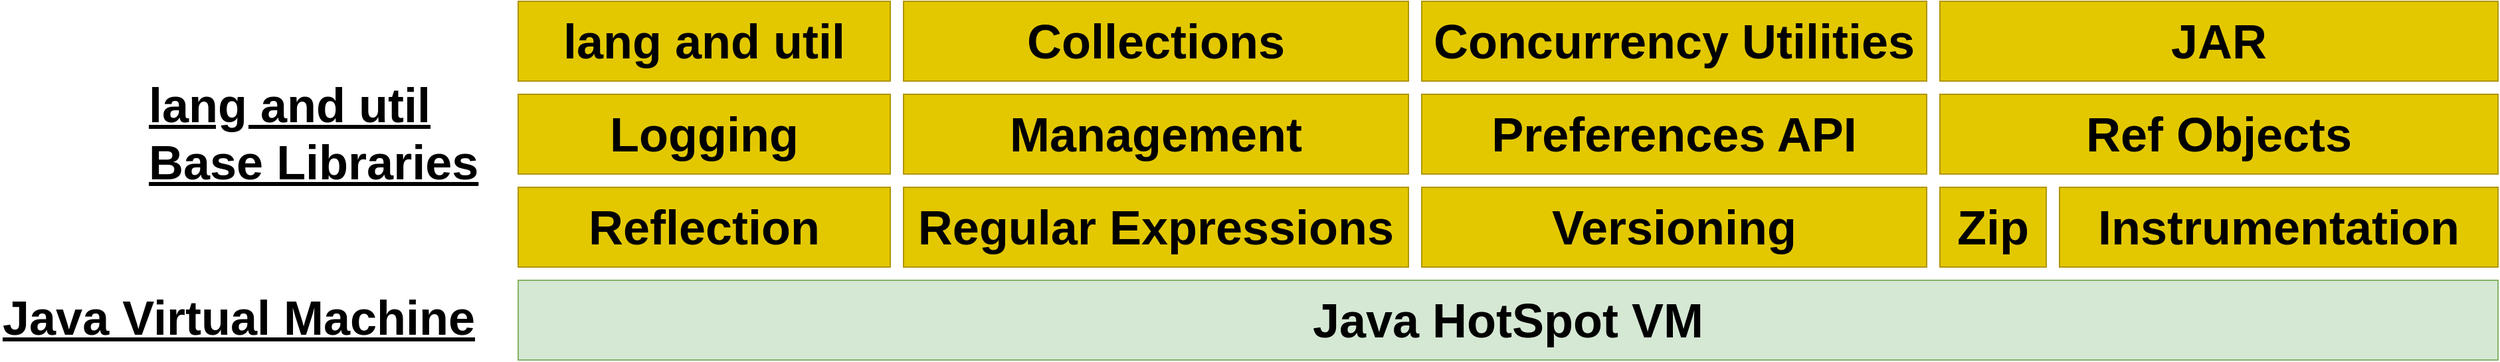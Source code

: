 <mxfile version="21.2.1" type="github">
  <diagram name="第 1 页" id="e0v4SnkxaWRDu-nPqgIv">
    <mxGraphModel dx="1986" dy="-822" grid="1" gridSize="10" guides="1" tooltips="1" connect="1" arrows="1" fold="1" page="1" pageScale="1" pageWidth="3000" pageHeight="2000" math="0" shadow="0">
      <root>
        <mxCell id="0" />
        <mxCell id="1" parent="0" />
        <mxCell id="uxTEpEnqK7FpSmuJOx9n-1" value="&lt;a style=&quot;color: rgb(0, 0, 0); font-family: Arial, Helvetica, sans-serif; font-weight: bold; text-decoration-line: none; font-size: 36px;&quot; class=&quot;atext&quot; href=&quot;https://docs.oracle.com/javase/7/docs/technotes/guides/vm/index.html&quot; alt=&quot;Java HotSpot VM&quot;&gt;Java HotSpot VM&lt;/a&gt;" style="rounded=0;whiteSpace=wrap;html=1;fillColor=#d5e8d4;strokeColor=#82b366;verticalAlign=middle;" vertex="1" parent="1">
          <mxGeometry x="880" y="3770" width="1490" height="60" as="geometry" />
        </mxCell>
        <mxCell id="uxTEpEnqK7FpSmuJOx9n-5" value="&lt;a style=&quot;color: rgb(0, 0, 0); font-family: Arial, Helvetica, sans-serif; font-weight: bold; text-decoration-line: none;&quot; alt=&quot;Introspection of loaded classes and objects&quot; class=&quot;atext&quot; href=&quot;https://docs.oracle.com/javase/7/docs/technotes/guides/reflection/index.html&quot;&gt;&lt;font style=&quot;font-size: 36px;&quot;&gt;Reflection&lt;/font&gt;&lt;/a&gt;" style="rounded=0;whiteSpace=wrap;html=1;fontSize=36;fillColor=#e3c800;strokeColor=#B09500;fontColor=#000000;" vertex="1" parent="1">
          <mxGeometry x="880" y="3700" width="280" height="60" as="geometry" />
        </mxCell>
        <mxCell id="uxTEpEnqK7FpSmuJOx9n-6" value="&lt;a style=&quot;color: rgb(0, 0, 0); font-family: Arial, Helvetica, sans-serif; font-weight: bold; text-decoration-line: none;&quot; class=&quot;atext&quot; href=&quot;https://docs.oracle.com/javase/7/docs/api/java/util/regex/package-summary.html&quot; alt=&quot;Regular expressions&quot;&gt;&lt;font style=&quot;font-size: 36px;&quot;&gt;Regular Expressions&lt;/font&gt;&lt;/a&gt;" style="rounded=0;whiteSpace=wrap;html=1;fontSize=36;fillColor=#e3c800;strokeColor=#B09500;fontColor=#000000;" vertex="1" parent="1">
          <mxGeometry x="1170" y="3700" width="380" height="60" as="geometry" />
        </mxCell>
        <mxCell id="uxTEpEnqK7FpSmuJOx9n-7" value="&lt;a style=&quot;color: rgb(0, 0, 0); font-family: Arial, Helvetica, sans-serif; font-weight: bold; text-decoration-line: none;&quot; alt=&quot;Package Version Identification&quot; class=&quot;atext&quot; href=&quot;https://docs.oracle.com/javase/7/docs/technotes/guides/versioning/index.html&quot;&gt;Versioning&lt;/a&gt;" style="rounded=0;whiteSpace=wrap;html=1;fontSize=36;fillColor=#e3c800;strokeColor=#B09500;fontColor=#000000;" vertex="1" parent="1">
          <mxGeometry x="1560" y="3700" width="380" height="60" as="geometry" />
        </mxCell>
        <mxCell id="uxTEpEnqK7FpSmuJOx9n-8" value="&lt;a style=&quot;color: rgb(0, 0, 0); font-family: Arial, Helvetica, sans-serif; font-weight: bold; text-decoration-line: none;&quot; alt=&quot;Reading and writing ZIP and GZIP file formats&quot; class=&quot;atext&quot; href=&quot;https://docs.oracle.com/javase/7/docs/api/java/util/zip/package-summary.html&quot;&gt;&lt;font style=&quot;font-size: 36px;&quot;&gt;Zip&lt;/font&gt;&lt;/a&gt;" style="rounded=0;whiteSpace=wrap;html=1;fontSize=36;fillColor=#e3c800;strokeColor=#B09500;fontColor=#000000;" vertex="1" parent="1">
          <mxGeometry x="1950" y="3700" width="80" height="60" as="geometry" />
        </mxCell>
        <mxCell id="uxTEpEnqK7FpSmuJOx9n-9" value="&lt;a style=&quot;color: rgb(0, 0, 0); font-family: Arial, Helvetica, sans-serif; font-weight: bold; text-decoration-line: none;&quot; alt=&quot;instrumentation&quot; class=&quot;atext&quot; href=&quot;https://docs.oracle.com/javase/7/docs/technotes/guides/instrumentation/index.html&quot;&gt;Instrumentation&lt;/a&gt;" style="rounded=0;whiteSpace=wrap;html=1;fontSize=36;fillColor=#e3c800;strokeColor=#B09500;fontColor=#000000;" vertex="1" parent="1">
          <mxGeometry x="2040" y="3700" width="330" height="60" as="geometry" />
        </mxCell>
        <mxCell id="uxTEpEnqK7FpSmuJOx9n-10" value="&lt;a style=&quot;color: rgb(0, 0, 0); font-family: Arial, Helvetica, sans-serif; font-weight: bold; text-decoration-line: none;&quot; class=&quot;atext&quot; href=&quot;https://docs.oracle.com/javase/7/docs/technotes/guides/logging/index.html&quot; alt=&quot;Logging features&quot;&gt;Logging&lt;/a&gt;" style="rounded=0;whiteSpace=wrap;html=1;fontSize=36;fillColor=#e3c800;strokeColor=#B09500;fontColor=#000000;" vertex="1" parent="1">
          <mxGeometry x="880" y="3630" width="280" height="60" as="geometry" />
        </mxCell>
        <mxCell id="uxTEpEnqK7FpSmuJOx9n-11" value="&lt;a style=&quot;color: rgb(0, 0, 0); font-family: Arial, Helvetica, sans-serif; font-weight: bold; text-decoration-line: none;&quot; alt=&quot;Java virtual machine monitoring and management&quot; class=&quot;atext&quot; href=&quot;https://docs.oracle.com/javase/7/docs/technotes/guides/management/index.html&quot;&gt;Management&lt;/a&gt;" style="rounded=0;whiteSpace=wrap;html=1;fontSize=36;fillColor=#e3c800;strokeColor=#B09500;fontColor=#000000;" vertex="1" parent="1">
          <mxGeometry x="1170" y="3630" width="380" height="60" as="geometry" />
        </mxCell>
        <mxCell id="uxTEpEnqK7FpSmuJOx9n-12" value="&lt;a style=&quot;color: rgb(0, 0, 0); font-family: Arial, Helvetica, sans-serif; font-weight: bold; text-decoration-line: none;&quot; class=&quot;atext&quot; href=&quot;https://docs.oracle.com/javase/7/docs/technotes/guides/preferences/index.html&quot; alt=&quot;Preferences&quot;&gt;Preferences API&lt;/a&gt;" style="rounded=0;whiteSpace=wrap;html=1;fontSize=36;fillColor=#e3c800;strokeColor=#B09500;fontColor=#000000;" vertex="1" parent="1">
          <mxGeometry x="1560" y="3630" width="380" height="60" as="geometry" />
        </mxCell>
        <mxCell id="uxTEpEnqK7FpSmuJOx9n-14" value="&lt;a style=&quot;color: rgb(0, 0, 0); font-family: Arial, Helvetica, sans-serif; font-weight: bold; text-decoration-line: none;&quot; class=&quot;atext&quot; href=&quot;https://docs.oracle.com/javase/7/docs/api/java/lang/ref/package-summary.html&quot; alt=&quot;Reference Objects API&quot;&gt;Ref Objects&lt;/a&gt;" style="rounded=0;whiteSpace=wrap;html=1;fontSize=36;fillColor=#e3c800;strokeColor=#B09500;fontColor=#000000;" vertex="1" parent="1">
          <mxGeometry x="1950" y="3630" width="420" height="60" as="geometry" />
        </mxCell>
        <mxCell id="uxTEpEnqK7FpSmuJOx9n-15" value="&lt;a style=&quot;color: rgb(0, 0, 0); font-family: Arial, Helvetica, sans-serif; font-weight: bold; text-decoration-line: none;&quot; alt=&quot;java.lang and java.util packages&quot; class=&quot;atext&quot; href=&quot;https://docs.oracle.com/javase/7/docs/technotes/guides/lang/index.html&quot;&gt;lang and util&lt;/a&gt;" style="rounded=0;whiteSpace=wrap;html=1;fontSize=36;fillColor=#e3c800;strokeColor=#B09500;fontColor=#000000;" vertex="1" parent="1">
          <mxGeometry x="880" y="3560" width="280" height="60" as="geometry" />
        </mxCell>
        <mxCell id="uxTEpEnqK7FpSmuJOx9n-16" value="&lt;a style=&quot;color: rgb(0, 0, 0); font-family: Arial, Helvetica, sans-serif; font-weight: bold; text-decoration-line: none;&quot; alt=&quot;Framework for representing and manipulating collections&quot; class=&quot;atext&quot; href=&quot;https://docs.oracle.com/javase/7/docs/technotes/guides/collections/index.html&quot;&gt;Collections&lt;/a&gt;" style="rounded=0;whiteSpace=wrap;html=1;fontSize=36;fillColor=#e3c800;strokeColor=#B09500;fontColor=#000000;" vertex="1" parent="1">
          <mxGeometry x="1170" y="3560" width="380" height="60" as="geometry" />
        </mxCell>
        <mxCell id="uxTEpEnqK7FpSmuJOx9n-17" value="&lt;a style=&quot;color: rgb(0, 0, 0); font-family: Arial, Helvetica, sans-serif; font-weight: bold; text-decoration-line: none;&quot; alt=&quot;Concurrency utilities&quot; class=&quot;atext&quot; href=&quot;https://docs.oracle.com/javase/7/docs/technotes/guides/concurrency/index.html&quot;&gt;Concurrency Utilities&lt;/a&gt;" style="rounded=0;whiteSpace=wrap;html=1;fontSize=36;fillColor=#e3c800;strokeColor=#B09500;fontColor=#000000;" vertex="1" parent="1">
          <mxGeometry x="1560" y="3560" width="380" height="60" as="geometry" />
        </mxCell>
        <mxCell id="uxTEpEnqK7FpSmuJOx9n-18" value="&lt;a style=&quot;color: rgb(0, 0, 0); font-family: Arial, Helvetica, sans-serif; font-weight: bold; text-decoration-line: none;&quot; alt=&quot;Platform-independent file format that aggregates many files into one&quot; class=&quot;atext&quot; href=&quot;https://docs.oracle.com/javase/7/docs/technotes/guides/jar/index.html&quot;&gt;JAR&lt;/a&gt;" style="rounded=0;whiteSpace=wrap;html=1;fontSize=36;fillColor=#e3c800;strokeColor=#B09500;fontColor=#000000;" vertex="1" parent="1">
          <mxGeometry x="1950" y="3560" width="420" height="60" as="geometry" />
        </mxCell>
        <mxCell id="uxTEpEnqK7FpSmuJOx9n-19" value="&lt;a style=&quot;font-size: 36px; color: rgb(0, 0, 0); font-family: Arial, Helvetica, sans-serif; text-decoration: underline; font-style: normal; font-variant-ligatures: normal; font-variant-caps: normal; font-weight: 400; letter-spacing: normal; orphans: 2; text-align: right; text-indent: 0px; text-transform: none; widows: 2; word-spacing: 0px; -webkit-text-stroke-width: 0px;&quot; class=&quot;ahead&quot; href=&quot;https://docs.oracle.com/javase/7/docs/technotes/guides/vm/index.html&quot; alt=&quot;Java Virtual Machine&quot;&gt;&lt;b style=&quot;font-size: 36px;&quot;&gt;Java Virtual Machine&lt;/b&gt;&lt;/a&gt;" style="text;whiteSpace=wrap;html=1;fontSize=36;" vertex="1" parent="1">
          <mxGeometry x="490" y="3770" width="370" height="60" as="geometry" />
        </mxCell>
        <mxCell id="uxTEpEnqK7FpSmuJOx9n-20" value="&lt;a style=&quot;font-size: 36px; color: rgb(0, 0, 0); font-family: Arial, Helvetica, sans-serif; text-decoration: underline; font-style: normal; font-variant-ligatures: normal; font-variant-caps: normal; font-weight: 400; letter-spacing: normal; orphans: 2; text-align: right; text-indent: 0px; text-transform: none; widows: 2; word-spacing: 0px; -webkit-text-stroke-width: 0px;&quot; class=&quot;ahead&quot; href=&quot;https://docs.oracle.com/javase/7/docs/technotes/guides/index.html#langutil&quot;&gt;&lt;b style=&quot;font-size: 36px;&quot;&gt;lang and util&lt;br style=&quot;font-size: 36px;&quot;&gt;Base Libraries&lt;/b&gt;&lt;/a&gt;" style="text;whiteSpace=wrap;html=1;fontSize=36;" vertex="1" parent="1">
          <mxGeometry x="600" y="3610" width="260" height="100" as="geometry" />
        </mxCell>
      </root>
    </mxGraphModel>
  </diagram>
</mxfile>
